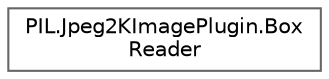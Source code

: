 digraph "Graphical Class Hierarchy"
{
 // LATEX_PDF_SIZE
  bgcolor="transparent";
  edge [fontname=Helvetica,fontsize=10,labelfontname=Helvetica,labelfontsize=10];
  node [fontname=Helvetica,fontsize=10,shape=box,height=0.2,width=0.4];
  rankdir="LR";
  Node0 [id="Node000000",label="PIL.Jpeg2KImagePlugin.Box\lReader",height=0.2,width=0.4,color="grey40", fillcolor="white", style="filled",URL="$df/d39/classPIL_1_1Jpeg2KImagePlugin_1_1BoxReader.html",tooltip=" "];
}
